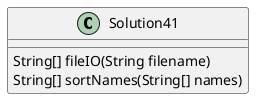 @startuml
class Solution41{
    String[] fileIO(String filename)
    String[] sortNames(String[] names)
}

@enduml